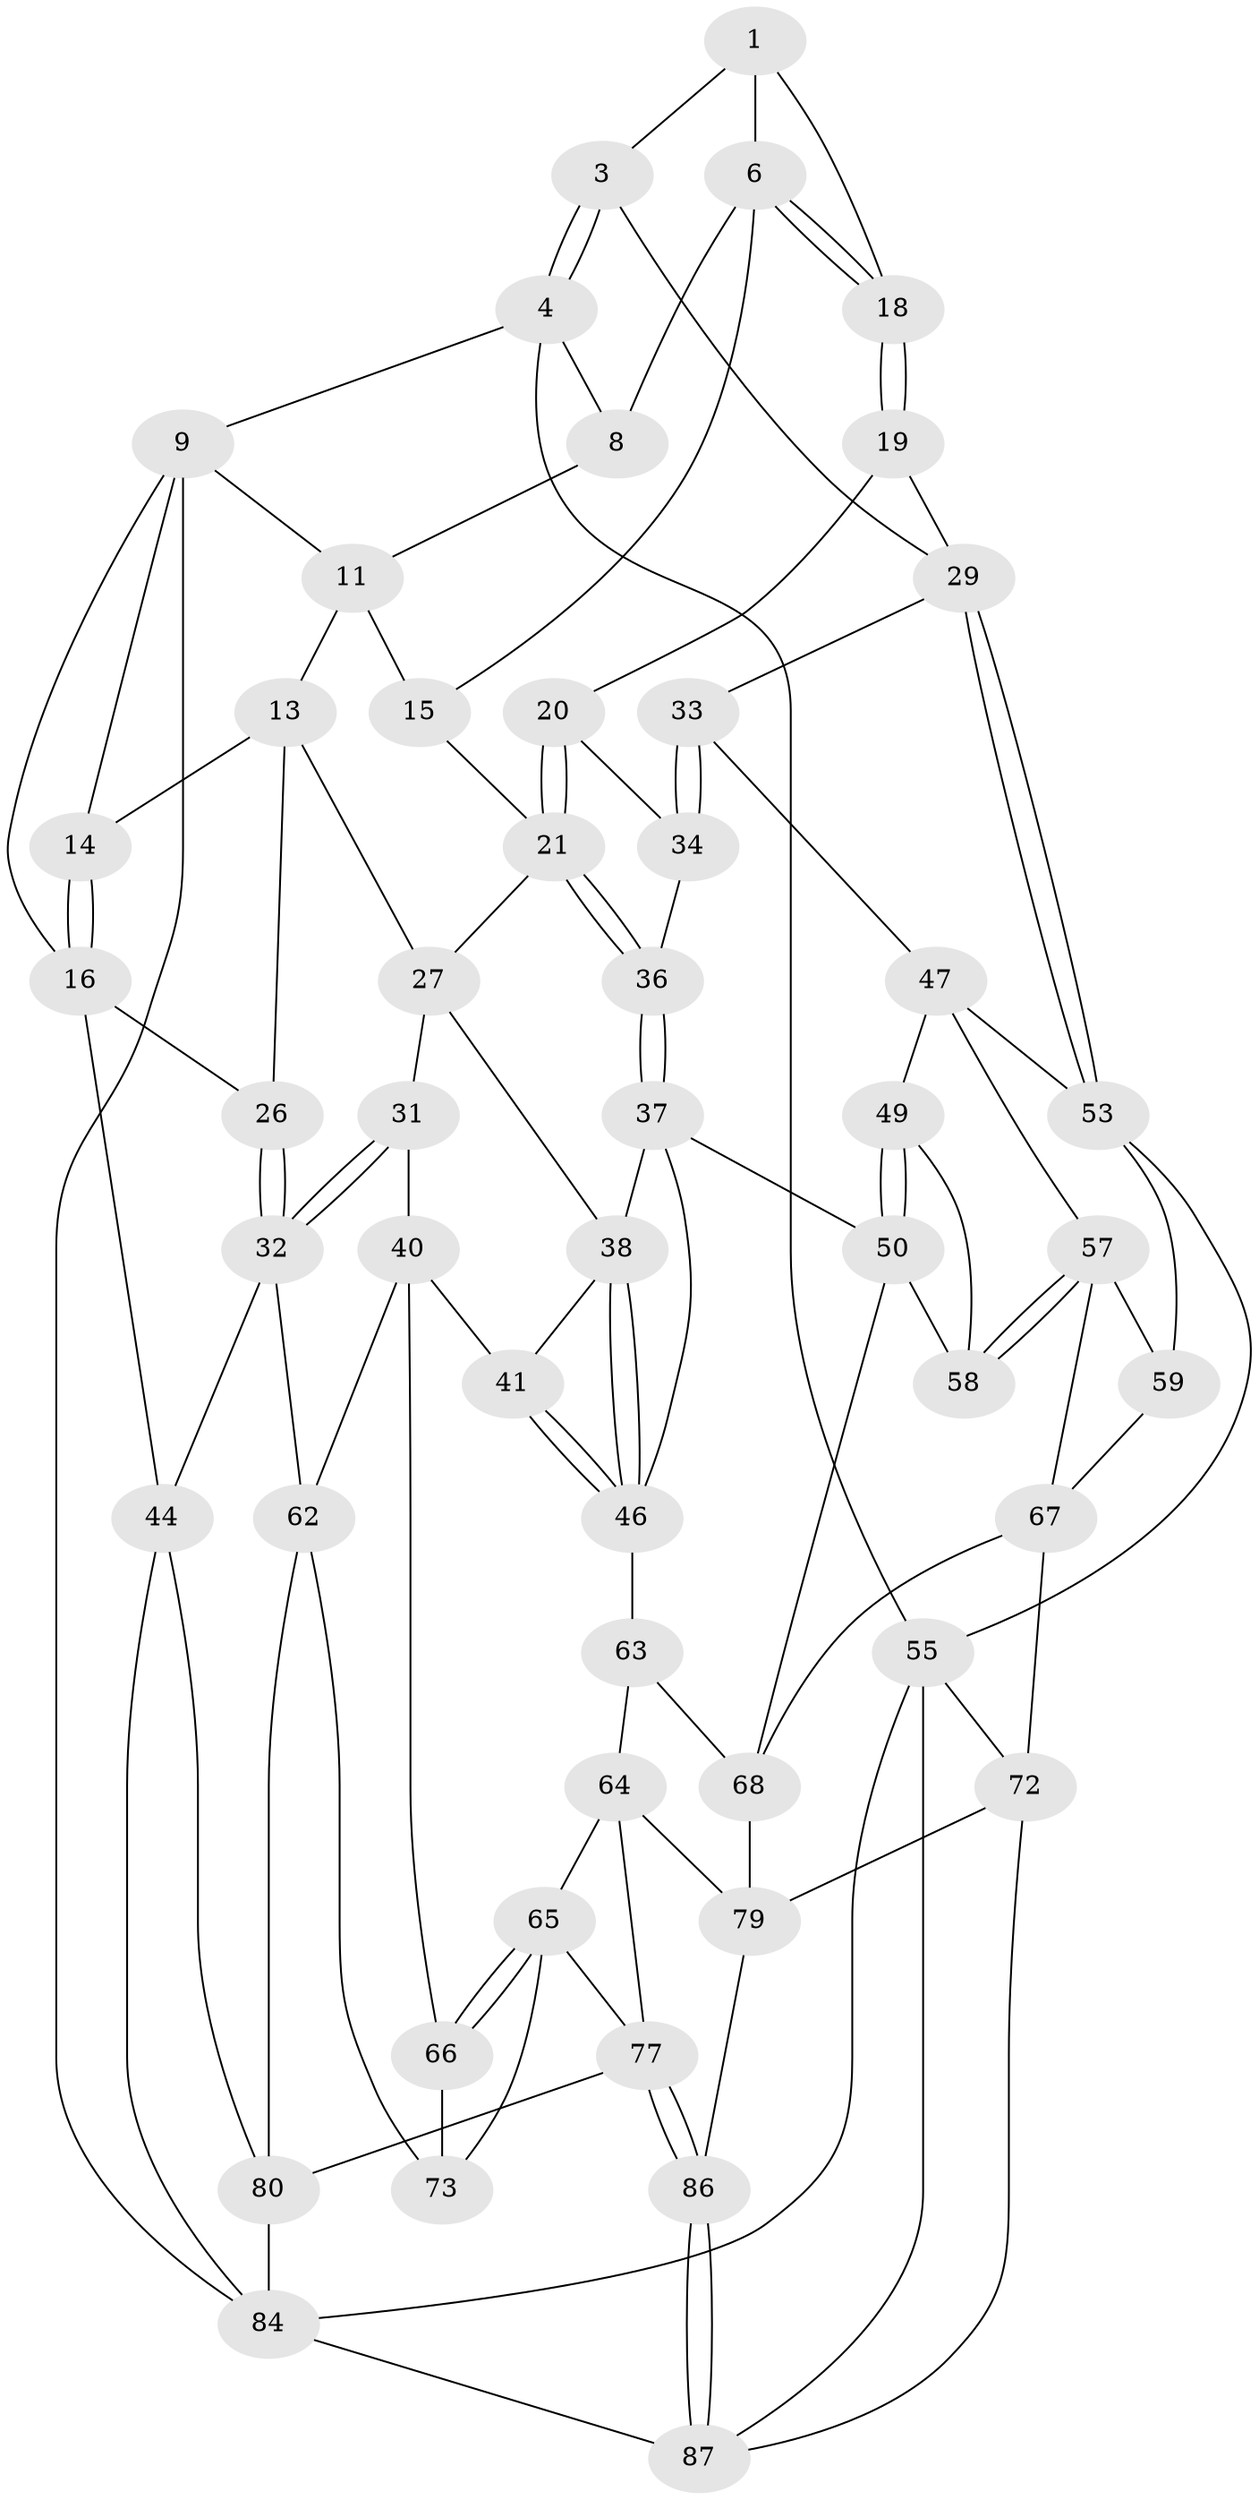 // original degree distribution, {3: 0.022727272727272728, 5: 0.4772727272727273, 6: 0.23863636363636365, 4: 0.26136363636363635}
// Generated by graph-tools (version 1.1) at 2025/42/03/06/25 10:42:36]
// undirected, 52 vertices, 113 edges
graph export_dot {
graph [start="1"]
  node [color=gray90,style=filled];
  1 [pos="+0.7896605078561247+0.045835393302669655",super="+2"];
  3 [pos="+1+0"];
  4 [pos="+1+0",super="+5"];
  6 [pos="+0.6912450213031297+0.11512483418098607",super="+7"];
  8 [pos="+0.502237301198729+0"];
  9 [pos="+0+0",super="+10"];
  11 [pos="+0.43436449573806535+0",super="+12"];
  13 [pos="+0.2700573732474935+0.16234102799557465",super="+25"];
  14 [pos="+0.18519637514655563+0.1309354735774298"];
  15 [pos="+0.4983650794940558+0.2473468819656373"];
  16 [pos="+0+0.13356661835844405",super="+17"];
  18 [pos="+0.7063281466726008+0.1424965073749028",super="+23"];
  19 [pos="+0.6858054531669932+0.22792353322190087",super="+24"];
  20 [pos="+0.6506425094303733+0.27339857117805777"];
  21 [pos="+0.6030982405054363+0.2946571394118497",super="+22"];
  26 [pos="+0.10229357175073854+0.27180881972636284"];
  27 [pos="+0.4759911875560933+0.2781875810812183",super="+28"];
  29 [pos="+1+0.1399419113068197",super="+30"];
  31 [pos="+0.2755678335367555+0.42066798874229827"];
  32 [pos="+0.1499534975088526+0.4561253796971004",super="+43"];
  33 [pos="+0.8408597321591323+0.383678612867586",super="+42"];
  34 [pos="+0.6592114450304299+0.2827664223233058",super="+35"];
  36 [pos="+0.6044040828465895+0.40043064445468673"];
  37 [pos="+0.6036217751784866+0.4030058156690379",super="+51"];
  38 [pos="+0.5307215859017652+0.40671425520021803",super="+39"];
  40 [pos="+0.33862690493190273+0.45674869868031986",super="+61"];
  41 [pos="+0.37931468181249156+0.4669053211737008"];
  44 [pos="+0+0.6148747392329839",super="+45"];
  46 [pos="+0.40599695659739093+0.4884255525845236",super="+52"];
  47 [pos="+0.830195506255257+0.42825443540940794",super="+48"];
  49 [pos="+0.7637120611110441+0.4747393369055451"];
  50 [pos="+0.6513372185561486+0.5257902416331229",super="+69"];
  53 [pos="+1+0.53443183752333",super="+54"];
  55 [pos="+1+1",super="+56"];
  57 [pos="+0.8143479198384047+0.5777338178179561",super="+60"];
  58 [pos="+0.7669236178436182+0.6123072770762642"];
  59 [pos="+0.9157793096922253+0.6170021544730985"];
  62 [pos="+0.07173495714078264+0.6298490483108016",super="+74"];
  63 [pos="+0.44826112710230226+0.6324183693202482"];
  64 [pos="+0.4379396869464634+0.6533642160620641",super="+76"];
  65 [pos="+0.4136324014860074+0.6585206918029273",super="+75"];
  66 [pos="+0.2955929905544226+0.6612509870459399"];
  67 [pos="+0.8248399750354296+0.6835809832077688",super="+71"];
  68 [pos="+0.6933164178889331+0.6794903519877967",super="+70"];
  72 [pos="+0.9201067844212538+0.7857432525997562",super="+81"];
  73 [pos="+0.2811679366308463+0.7204586901506863"];
  77 [pos="+0.3698299720315549+0.9845314208436422",super="+78"];
  79 [pos="+0.668215222820065+0.782638220622462",super="+82"];
  80 [pos="+0.26038874657480304+0.8947669029578411",super="+83"];
  84 [pos="+0+0.9481668104051724",super="+85"];
  86 [pos="+0.372448870681379+0.9966596899015925"];
  87 [pos="+0.36575530746089313+1",super="+88"];
  1 -- 6;
  1 -- 3;
  1 -- 18;
  3 -- 4;
  3 -- 4;
  3 -- 29;
  4 -- 9;
  4 -- 55;
  4 -- 8;
  6 -- 18;
  6 -- 18;
  6 -- 8;
  6 -- 15;
  8 -- 11;
  9 -- 84;
  9 -- 11;
  9 -- 14;
  9 -- 16;
  11 -- 13;
  11 -- 15;
  13 -- 14;
  13 -- 26;
  13 -- 27;
  14 -- 16;
  14 -- 16;
  15 -- 21;
  16 -- 26;
  16 -- 44;
  18 -- 19 [weight=2];
  18 -- 19;
  19 -- 20;
  19 -- 29;
  20 -- 21;
  20 -- 21;
  20 -- 34;
  21 -- 36;
  21 -- 36;
  21 -- 27;
  26 -- 32;
  26 -- 32;
  27 -- 38;
  27 -- 31;
  29 -- 53;
  29 -- 53;
  29 -- 33;
  31 -- 32;
  31 -- 32;
  31 -- 40;
  32 -- 44;
  32 -- 62;
  33 -- 34 [weight=2];
  33 -- 34;
  33 -- 47;
  34 -- 36;
  36 -- 37;
  36 -- 37;
  37 -- 38;
  37 -- 50;
  37 -- 46;
  38 -- 46;
  38 -- 46;
  38 -- 41;
  40 -- 41;
  40 -- 66;
  40 -- 62;
  41 -- 46;
  41 -- 46;
  44 -- 84;
  44 -- 80;
  46 -- 63;
  47 -- 49;
  47 -- 57;
  47 -- 53;
  49 -- 50;
  49 -- 50;
  49 -- 58;
  50 -- 68;
  50 -- 58;
  53 -- 55;
  53 -- 59;
  55 -- 87;
  55 -- 84;
  55 -- 72;
  57 -- 58;
  57 -- 58;
  57 -- 67;
  57 -- 59;
  59 -- 67;
  62 -- 80;
  62 -- 73;
  63 -- 64;
  63 -- 68;
  64 -- 65;
  64 -- 77;
  64 -- 79;
  65 -- 66;
  65 -- 66;
  65 -- 73;
  65 -- 77;
  66 -- 73;
  67 -- 68;
  67 -- 72;
  68 -- 79;
  72 -- 87;
  72 -- 79;
  77 -- 86;
  77 -- 86;
  77 -- 80;
  79 -- 86;
  80 -- 84;
  84 -- 87;
  86 -- 87;
  86 -- 87;
}
